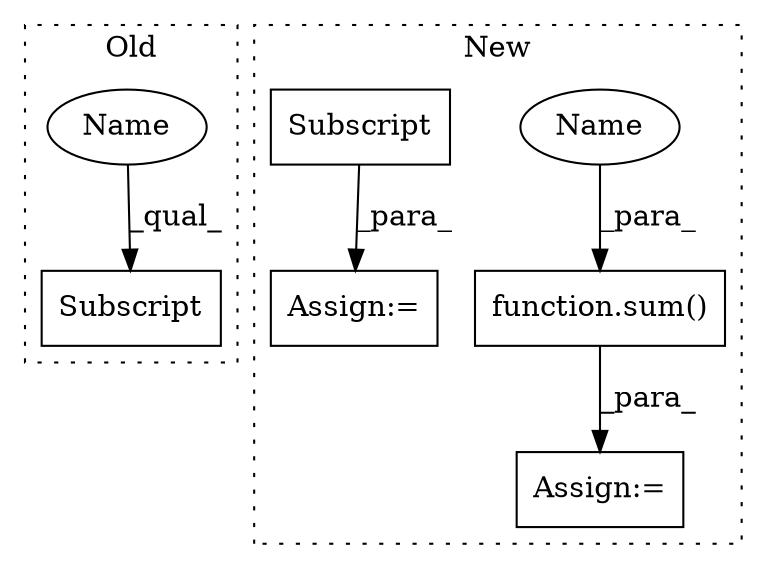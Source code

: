 digraph G {
subgraph cluster0 {
1 [label="Subscript" a="63" s="2546,0" l="16,0" shape="box"];
5 [label="Name" a="87" s="2546" l="11" shape="ellipse"];
label = "Old";
style="dotted";
}
subgraph cluster1 {
2 [label="function.sum()" a="75" s="2337,2352" l="4,1" shape="box"];
3 [label="Assign:=" a="68" s="2320" l="3" shape="box"];
4 [label="Assign:=" a="68" s="2502" l="3" shape="box"];
6 [label="Name" a="87" s="2341" l="11" shape="ellipse"];
7 [label="Subscript" a="63" s="2505,0" l="20,0" shape="box"];
label = "New";
style="dotted";
}
2 -> 3 [label="_para_"];
5 -> 1 [label="_qual_"];
6 -> 2 [label="_para_"];
7 -> 4 [label="_para_"];
}
